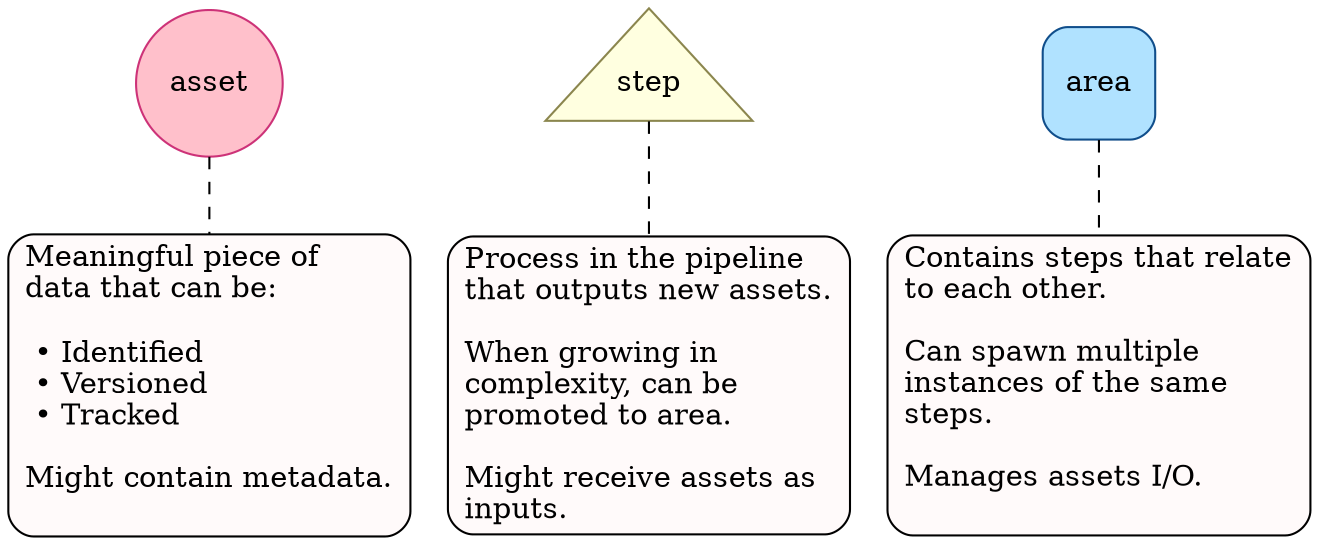 graph model {
    bgcolor=invis
    asset [shape=circle fillcolor=pink style=filled color=violetred3]
    asset_description [shape=record style="rounded,filled" fillcolor=snow label="Meaningful piece of\ldata that can be:\l\l
        • Identified\l
        • Versioned\l
        • Tracked\l
        \lMight contain metadata.\l\l"]
    asset -- asset_description [style=dashed]

    step [shape=triangle height=1 fillcolor=lightyellow style=filled color=khaki4]
    step_description [shape=record style="rounded,filled" fillcolor=snow label="Process in the pipeline\lthat outputs new assets.\l
        \lWhen growing in\lcomplexity, can be\lpromoted to area.\l
        \lMight receive assets as\linputs.\l"]
    step -- step_description [style=dashed]

    area [shape=box height=.75 fillcolor=lightskyblue1 color=dodgerblue4 style="filled,rounded"]
    area_description [shape=record style="rounded,filled" fillcolor=snow label="Contains steps that relate\lto each other.\l
        \lCan spawn multiple\linstances of the same\lsteps.\l
        \lManages assets I/O.\l\l"]
    area -- area_description [style=dashed]
}
